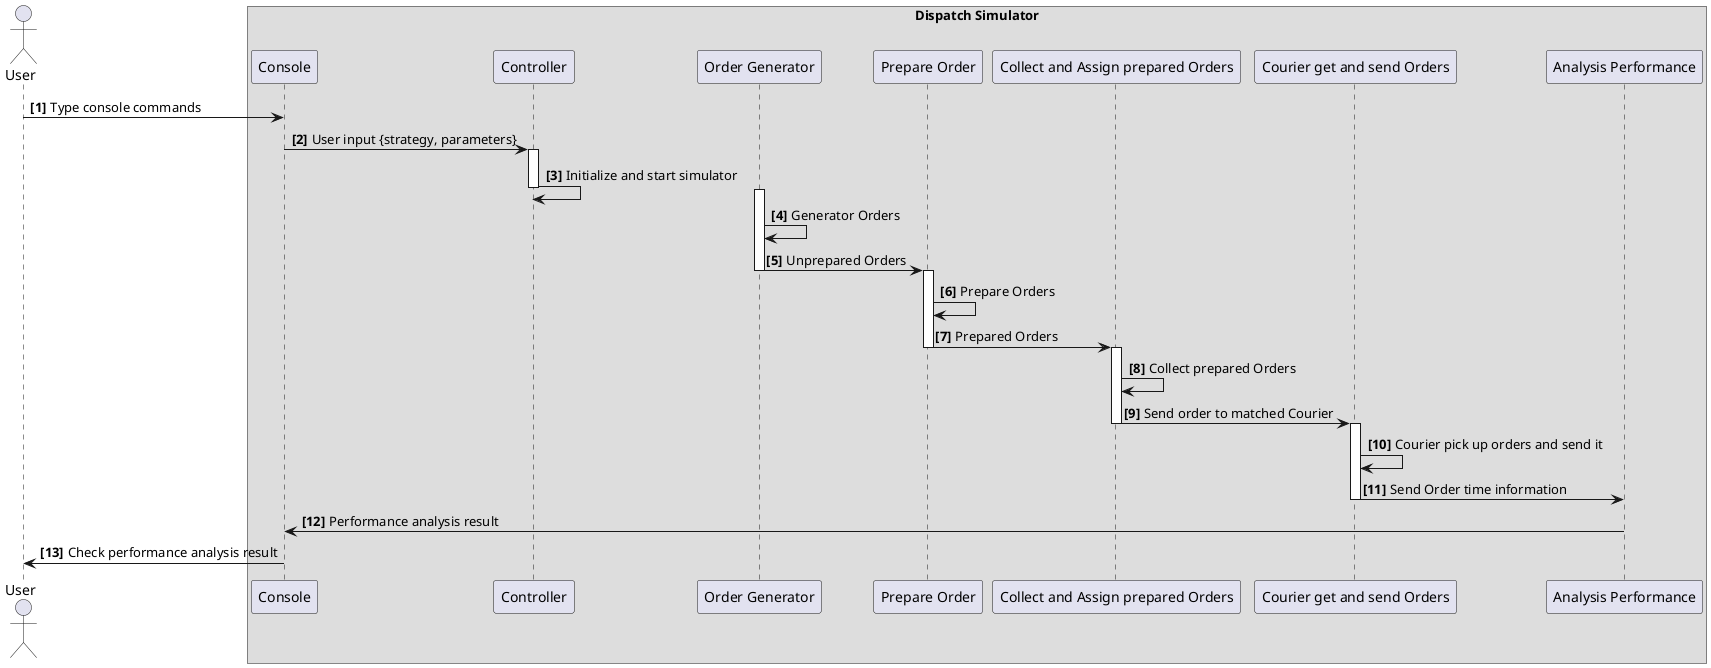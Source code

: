 @startuml
actor "User" as User

box "Dispatch Simulator"
participant "Console" as CS
participant "Controller" as CT
participant "Order Generator" as OG
participant "Prepare Order" as PO
participant "Collect and Assign prepared Orders" as CAO
participant "Courier get and send Orders" as CO
participant "Analysis Performance" as AP
endbox

autonumber "<b>[0]"

User -> CS: Type console commands
CS -> CT: User input {strategy, parameters}
activate CT
CT -> CT: Initialize and start simulator
deactivate CT
activate OG
OG -> OG: Generator Orders
OG -> PO: Unprepared Orders
deactivate OG
activate PO
PO ->PO: Prepare Orders
PO -> CAO: Prepared Orders
deactivate PO
activate CAO
CAO -> CAO: Collect prepared Orders
CAO -> CO: Send order to matched Courier
deactivate CAO
activate CO
CO -> CO: Courier pick up orders and send it
CO -> AP: Send Order time information
deactivate CO
AP -> CS: Performance analysis result
CS -> User: Check performance analysis result
@enduml
